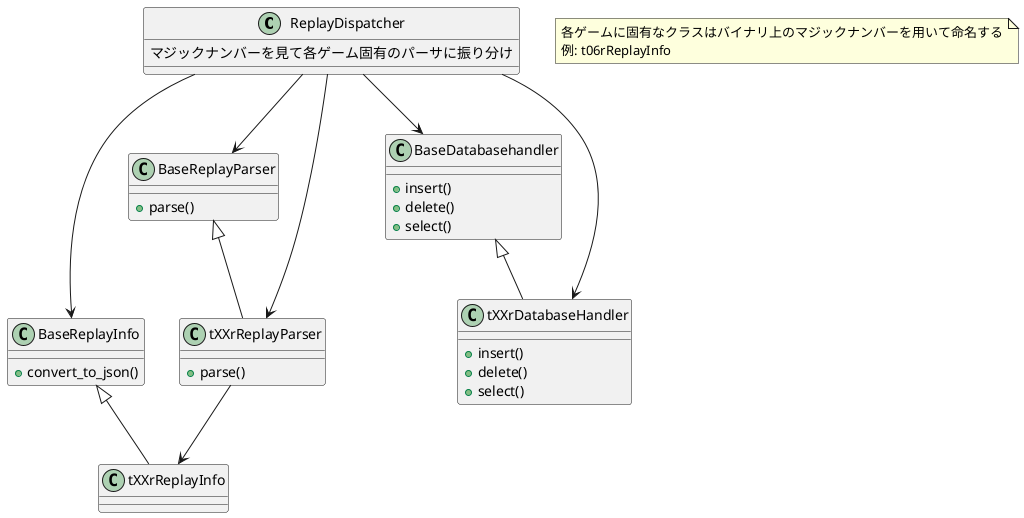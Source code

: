 @startuml

class ReplayDispatcher{
    マジックナンバーを見て各ゲーム固有のパーサに振り分け
}

note as N1
各ゲームに固有なクラスはバイナリ上のマジックナンバーを用いて命名する
例: t06rReplayInfo
end note

class BaseReplayInfo{
    +convert_to_json()
}

class tXXrReplayInfo{

}

class BaseReplayParser {
    +parse()
}

class tXXrReplayParser{
    +parse()
}

class BaseDatabasehandler{
    +insert()
    +delete()
    +select()    
}

class tXXrDatabaseHandler{
    +insert()
    +delete()
    +select()
}

ReplayDispatcher  --> BaseReplayParser
ReplayDispatcher  --> tXXrReplayParser
ReplayDispatcher  --> BaseReplayInfo
ReplayDispatcher  --> BaseDatabasehandler
ReplayDispatcher  --> tXXrDatabaseHandler

BaseReplayParser <|-- tXXrReplayParser
tXXrReplayParser  --> tXXrReplayInfo

BaseReplayInfo   <|-- tXXrReplayInfo

BaseDatabasehandler <|-- tXXrDatabaseHandler

@enduml

@startuml
skinparam style strictuml

package "エンティティ層" {
  class ReplayInfo {
    +convert_to_json()
  }

  class ReplaySummary {
    +id: string
    +date: datetime
    +game_id: string
  }
}

package "ユースケース層" {
  interface IReplayParser {
    +parse(binary): ReplayInfo
  }

  interface IDatabaseHandler {
    +insert(ReplayInfo)
    +delete(id)
    +select(id): ReplayInfo
  }

  interface IDatabaseHandlerFactory {
    +get_handler(game_id): IDatabaseHandler
  }

  interface IReplayMetadataHandler {
    +fetch_recent(n): List<ReplaySummary>
  }

  class UploadReplayUseCase {
    
parser: IReplayParser
dbHandlerFactory: IDatabaseHandlerFactory+execute(binary)
}

  class ParseReplayUseCase {
    
parser: IReplayParser+execute(binary): ReplayInfo}

  class FetchRecentReplaysUseCase {
    
metaHandler: IReplayMetadataHandler
handlerFactory: IDatabaseHandlerFactory+execute(n): List<ReplayInfo>
}
}

package "インターフェースアダプタ層" {
  class ReplayDispatcher {
    +dispatch(binary)
  }

  class ReplayJsonPresenter {
    +present(ReplayInfo): json
  }

  class ReplaySummaryPresenter {
    +present(List<ReplayInfo>): json
  }

  class ReplayParserFactory {
    +get_parser(game_id): IReplayParser
  }

  class DatabaseHandlerFactory {
    +get_handler(game_id): IDatabaseHandler
  }
}

package "インフラ層" {
  class t06rReplayParser {
    +parse(binary): ReplayInfo
  }

  class t06rDatabaseHandler {
    +insert(ReplayInfo)
    +delete(id)
    +select(id): ReplayInfo
  }

  class ReplayMetadataDatabaseHandler {
    +fetch_recent(n): List<ReplaySummary>
  }
}

ReplayDispatcher --> UploadReplayUseCase
ReplayDispatcher --> ParseReplayUseCase
ReplayDispatcher --> FetchRecentReplaysUseCase

ReplayDispatcher --> ReplayParserFactory

ReplayParserFactory --> IReplayParser
DatabaseHandlerFactory --> IDatabaseHandler

ParseReplayUseCase --> IReplayParser
UploadReplayUseCase --> IReplayParser
UploadReplayUseCase --> IDatabaseHandlerFactory
FetchRecentReplaysUseCase --> IDatabaseHandlerFactory
FetchRecentReplaysUseCase --> IReplayMetadataHandler
FetchRecentReplaysUseCase --> ReplaySummary

IReplayParser <|.. t06rReplayParser
IDatabaseHandler <|.. t06rDatabaseHandler
IReplayMetadataHandler <|.. ReplayMetadataDatabaseHandler

ParseReplayUseCase --> ReplayInfo
UploadReplayUseCase --> ReplayInfo
ReplayJsonPresenter --> ReplayInfo
ReplaySummaryPresenter --> ReplayInfo

@enduml